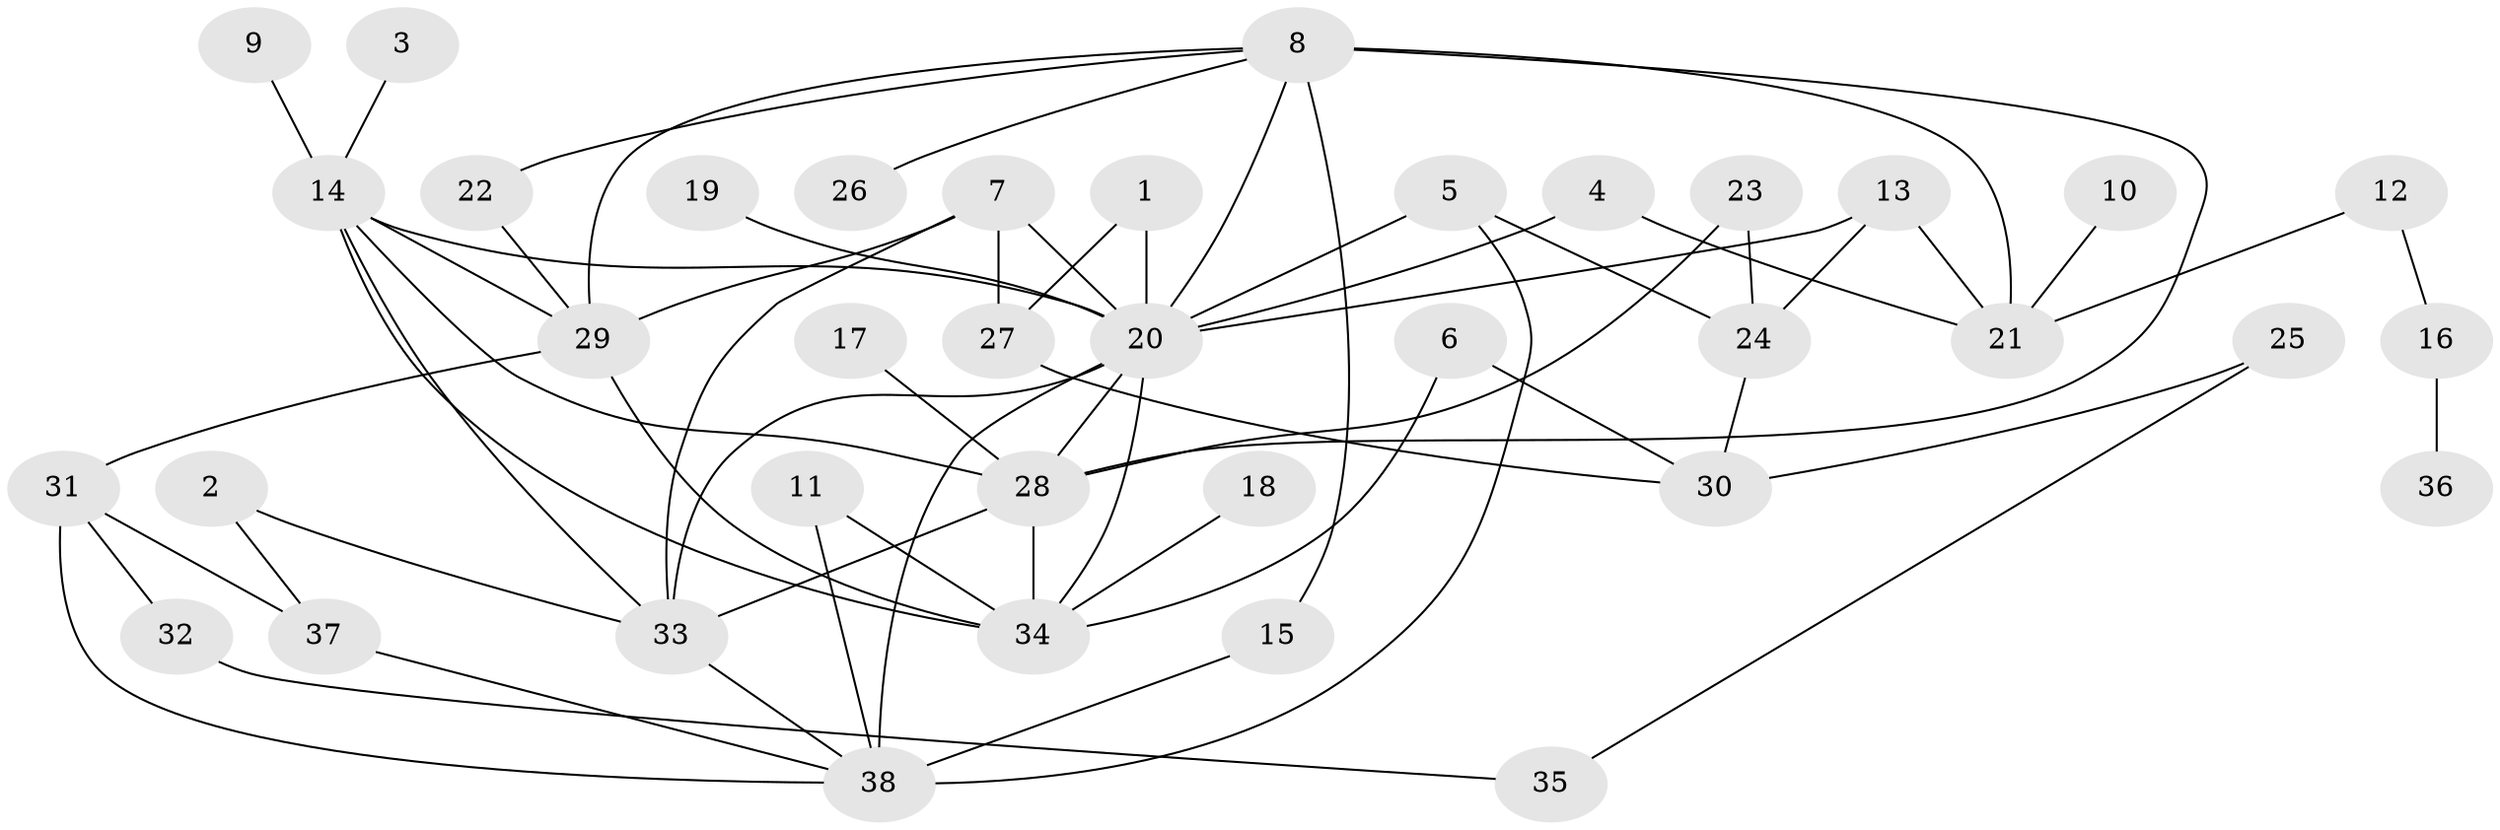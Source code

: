 // original degree distribution, {12: 0.013157894736842105, 8: 0.02631578947368421, 19: 0.013157894736842105, 1: 0.39473684210526316, 4: 0.039473684210526314, 2: 0.3026315789473684, 9: 0.02631578947368421, 7: 0.039473684210526314, 5: 0.039473684210526314, 3: 0.09210526315789473, 6: 0.013157894736842105}
// Generated by graph-tools (version 1.1) at 2025/36/03/04/25 23:36:47]
// undirected, 38 vertices, 63 edges
graph export_dot {
  node [color=gray90,style=filled];
  1;
  2;
  3;
  4;
  5;
  6;
  7;
  8;
  9;
  10;
  11;
  12;
  13;
  14;
  15;
  16;
  17;
  18;
  19;
  20;
  21;
  22;
  23;
  24;
  25;
  26;
  27;
  28;
  29;
  30;
  31;
  32;
  33;
  34;
  35;
  36;
  37;
  38;
  1 -- 20 [weight=1.0];
  1 -- 27 [weight=1.0];
  2 -- 33 [weight=1.0];
  2 -- 37 [weight=1.0];
  3 -- 14 [weight=1.0];
  4 -- 20 [weight=1.0];
  4 -- 21 [weight=1.0];
  5 -- 20 [weight=1.0];
  5 -- 24 [weight=1.0];
  5 -- 38 [weight=1.0];
  6 -- 30 [weight=1.0];
  6 -- 34 [weight=1.0];
  7 -- 20 [weight=1.0];
  7 -- 27 [weight=1.0];
  7 -- 29 [weight=1.0];
  7 -- 33 [weight=1.0];
  8 -- 15 [weight=1.0];
  8 -- 20 [weight=1.0];
  8 -- 21 [weight=2.0];
  8 -- 22 [weight=1.0];
  8 -- 26 [weight=1.0];
  8 -- 28 [weight=1.0];
  8 -- 29 [weight=1.0];
  9 -- 14 [weight=1.0];
  10 -- 21 [weight=1.0];
  11 -- 34 [weight=1.0];
  11 -- 38 [weight=1.0];
  12 -- 16 [weight=1.0];
  12 -- 21 [weight=1.0];
  13 -- 20 [weight=2.0];
  13 -- 21 [weight=1.0];
  13 -- 24 [weight=1.0];
  14 -- 20 [weight=2.0];
  14 -- 28 [weight=1.0];
  14 -- 29 [weight=1.0];
  14 -- 33 [weight=1.0];
  14 -- 34 [weight=1.0];
  15 -- 38 [weight=1.0];
  16 -- 36 [weight=1.0];
  17 -- 28 [weight=1.0];
  18 -- 34 [weight=1.0];
  19 -- 20 [weight=1.0];
  20 -- 28 [weight=1.0];
  20 -- 33 [weight=1.0];
  20 -- 34 [weight=1.0];
  20 -- 38 [weight=2.0];
  22 -- 29 [weight=1.0];
  23 -- 24 [weight=1.0];
  23 -- 28 [weight=1.0];
  24 -- 30 [weight=1.0];
  25 -- 30 [weight=1.0];
  25 -- 35 [weight=1.0];
  27 -- 30 [weight=1.0];
  28 -- 33 [weight=1.0];
  28 -- 34 [weight=1.0];
  29 -- 31 [weight=1.0];
  29 -- 34 [weight=1.0];
  31 -- 32 [weight=1.0];
  31 -- 37 [weight=1.0];
  31 -- 38 [weight=1.0];
  32 -- 35 [weight=1.0];
  33 -- 38 [weight=1.0];
  37 -- 38 [weight=1.0];
}
